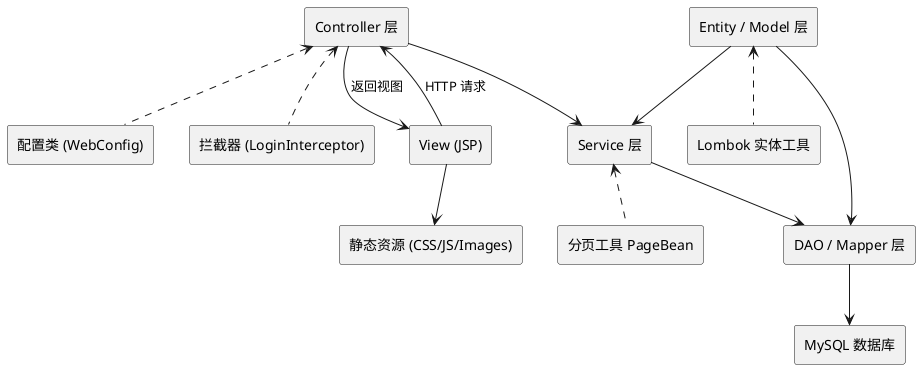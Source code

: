 @startuml
skinparam componentStyle rectangle

[Controller 层] --> [Service 层]
[Service 层] --> [DAO / Mapper 层]
[DAO / Mapper 层] --> [MySQL 数据库]

[View (JSP)] --> [Controller 层] : HTTP 请求
[Controller 层] --> [View (JSP)] : 返回视图

[View (JSP)] --> [静态资源 (CSS/JS/Images)]

[Controller 层] <.. [配置类 (WebConfig)]
[Controller 层] <.. [拦截器 (LoginInterceptor)]

[Service 层] <.. [分页工具 PageBean]
[Entity / Model 层] <.. [Lombok 实体工具]

[Entity / Model 层] --> [Service 层]
[Entity / Model 层] --> [DAO / Mapper 层]

@enduml